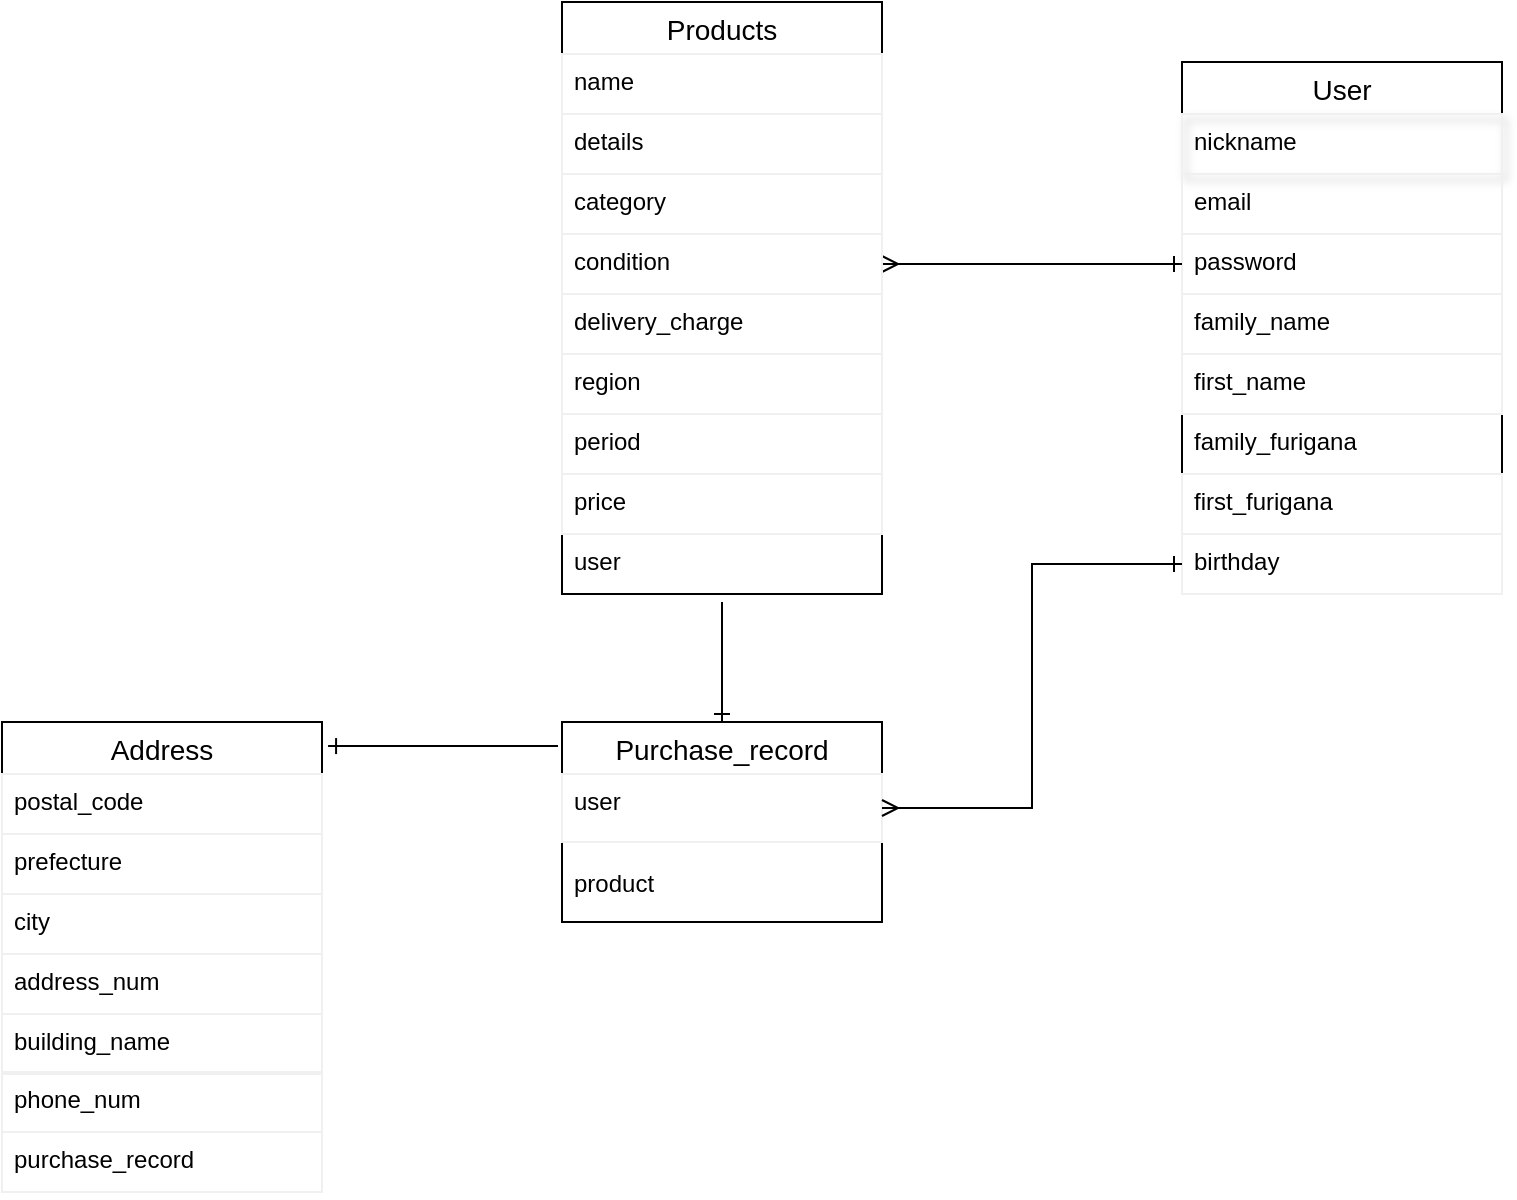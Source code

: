 <mxfile version="13.6.5">
    <diagram id="EqPggaqbEzPDpwERrMnv" name="ページ1">
        <mxGraphModel dx="1567" dy="635" grid="1" gridSize="10" guides="1" tooltips="1" connect="1" arrows="1" fold="1" page="1" pageScale="1" pageWidth="827" pageHeight="1169" math="0" shadow="0">
            <root>
                <mxCell id="0"/>
                <mxCell id="1" parent="0"/>
                <mxCell id="44" value="city" style="text;fillColor=none;spacingLeft=4;spacingRight=4;overflow=hidden;rotatable=0;points=[[0,0.5],[1,0.5]];portConstraint=eastwest;fontSize=12;strokeColor=#f0f0f0;" parent="1" vertex="1">
                    <mxGeometry x="-200" y="496" width="160" height="30" as="geometry"/>
                </mxCell>
                <mxCell id="45" value="address_num" style="text;fillColor=none;spacingLeft=4;spacingRight=4;overflow=hidden;rotatable=0;points=[[0,0.5],[1,0.5]];portConstraint=eastwest;fontSize=12;strokeColor=#f0f0f0;" parent="1" vertex="1">
                    <mxGeometry x="-200" y="526" width="160" height="30" as="geometry"/>
                </mxCell>
                <mxCell id="46" value="phone_num" style="text;fillColor=none;spacingLeft=4;spacingRight=4;overflow=hidden;rotatable=0;points=[[0,0.5],[1,0.5]];portConstraint=eastwest;fontSize=12;strokeColor=#f0f0f0;" parent="1" vertex="1">
                    <mxGeometry x="-200" y="585" width="160" height="30" as="geometry"/>
                </mxCell>
                <mxCell id="66" value="purchase_record" style="text;fillColor=none;spacingLeft=4;spacingRight=4;overflow=hidden;rotatable=0;points=[[0,0.5],[1,0.5]];portConstraint=eastwest;fontSize=12;strokeColor=#f0f0f0;" vertex="1" parent="1">
                    <mxGeometry x="-200" y="615" width="160" height="30" as="geometry"/>
                </mxCell>
                <mxCell id="19" value="User" style="swimlane;fontStyle=0;childLayout=stackLayout;horizontal=1;startSize=26;horizontalStack=0;resizeParent=1;resizeParentMax=0;resizeLast=0;collapsible=1;marginBottom=0;align=center;fontSize=14;" parent="1" vertex="1">
                    <mxGeometry x="390" y="80" width="160" height="266" as="geometry">
                        <mxRectangle x="200" y="100" width="60" height="26" as="alternateBounds"/>
                    </mxGeometry>
                </mxCell>
                <mxCell id="21" value="nickname" style="text;fillColor=none;spacingLeft=4;spacingRight=4;overflow=hidden;rotatable=0;points=[[0,0.5],[1,0.5]];portConstraint=eastwest;fontSize=12;shadow=1;labelBorderColor=none;strokeColor=#f0f0f0;" parent="19" vertex="1">
                    <mxGeometry y="26" width="160" height="30" as="geometry"/>
                </mxCell>
                <mxCell id="24" value="email" style="text;fillColor=none;spacingLeft=4;spacingRight=4;overflow=hidden;rotatable=0;points=[[0,0.5],[1,0.5]];portConstraint=eastwest;fontSize=12;strokeColor=#f0f0f0;" parent="19" vertex="1">
                    <mxGeometry y="56" width="160" height="30" as="geometry"/>
                </mxCell>
                <mxCell id="25" value="password" style="text;fillColor=none;spacingLeft=4;spacingRight=4;overflow=hidden;rotatable=0;points=[[0,0.5],[1,0.5]];portConstraint=eastwest;fontSize=12;strokeColor=#f0f0f0;" parent="19" vertex="1">
                    <mxGeometry y="86" width="160" height="30" as="geometry"/>
                </mxCell>
                <mxCell id="85" value="family_name" style="text;fillColor=none;spacingLeft=4;spacingRight=4;overflow=hidden;rotatable=0;points=[[0,0.5],[1,0.5]];portConstraint=eastwest;fontSize=12;strokeColor=#f0f0f0;" vertex="1" parent="19">
                    <mxGeometry y="116" width="160" height="30" as="geometry"/>
                </mxCell>
                <mxCell id="22" value="first_name" style="text;fillColor=none;spacingLeft=4;spacingRight=4;overflow=hidden;rotatable=0;points=[[0,0.5],[1,0.5]];portConstraint=eastwest;fontSize=12;strokeColor=#f0f0f0;" parent="19" vertex="1">
                    <mxGeometry y="146" width="160" height="30" as="geometry"/>
                </mxCell>
                <mxCell id="86" value="family_furigana" style="text;strokeColor=none;fillColor=none;spacingLeft=4;spacingRight=4;overflow=hidden;rotatable=0;points=[[0,0.5],[1,0.5]];portConstraint=eastwest;fontSize=12;" vertex="1" parent="19">
                    <mxGeometry y="176" width="160" height="30" as="geometry"/>
                </mxCell>
                <mxCell id="88" value="first_furigana" style="text;fillColor=none;spacingLeft=4;spacingRight=4;overflow=hidden;rotatable=0;points=[[0,0.5],[1,0.5]];portConstraint=eastwest;fontSize=12;strokeColor=#f0f0f0;" vertex="1" parent="19">
                    <mxGeometry y="206" width="160" height="30" as="geometry"/>
                </mxCell>
                <mxCell id="89" value="birthday" style="text;fillColor=none;spacingLeft=4;spacingRight=4;overflow=hidden;rotatable=0;points=[[0,0.5],[1,0.5]];portConstraint=eastwest;fontSize=12;strokeColor=#f0f0f0;" vertex="1" parent="19">
                    <mxGeometry y="236" width="160" height="30" as="geometry"/>
                </mxCell>
                <mxCell id="95" style="edgeStyle=elbowEdgeStyle;rounded=0;orthogonalLoop=1;jettySize=auto;elbow=vertical;html=1;exitX=0.5;exitY=0;exitDx=0;exitDy=0;startArrow=ERone;startFill=0;endArrow=none;endFill=0;" edge="1" parent="1" source="37">
                    <mxGeometry relative="1" as="geometry">
                        <mxPoint x="160" y="350" as="targetPoint"/>
                    </mxGeometry>
                </mxCell>
                <mxCell id="37" value="Purchase_record" style="swimlane;fontStyle=0;childLayout=stackLayout;horizontal=1;startSize=26;horizontalStack=0;resizeParent=1;resizeParentMax=0;resizeLast=0;collapsible=1;marginBottom=0;align=center;fontSize=14;" parent="1" vertex="1">
                    <mxGeometry x="80" y="410" width="160" height="100" as="geometry"/>
                </mxCell>
                <mxCell id="52" value="user" style="text;fillColor=none;spacingLeft=4;spacingRight=4;overflow=hidden;rotatable=0;points=[[0,0.5],[1,0.5]];portConstraint=eastwest;fontSize=12;strokeColor=#f0f0f0;" parent="37" vertex="1">
                    <mxGeometry y="26" width="160" height="34" as="geometry"/>
                </mxCell>
                <mxCell id="90" value="product" style="text;strokeColor=none;fillColor=none;spacingLeft=4;spacingRight=4;overflow=hidden;rotatable=0;points=[[0,0.5],[1,0.5]];portConstraint=eastwest;fontSize=12;align=left;verticalAlign=middle;" vertex="1" parent="37">
                    <mxGeometry y="60" width="160" height="40" as="geometry"/>
                </mxCell>
                <mxCell id="92" style="edgeStyle=elbowEdgeStyle;rounded=0;orthogonalLoop=1;jettySize=auto;elbow=vertical;html=1;exitX=0;exitY=0.5;exitDx=0;exitDy=0;entryX=1;entryY=0.5;entryDx=0;entryDy=0;startArrow=ERone;startFill=0;endArrow=ERmany;endFill=0;" edge="1" parent="1" source="25" target="33">
                    <mxGeometry relative="1" as="geometry">
                        <Array as="points">
                            <mxPoint x="290" y="181"/>
                            <mxPoint x="350" y="151"/>
                        </Array>
                    </mxGeometry>
                </mxCell>
                <mxCell id="98" style="edgeStyle=elbowEdgeStyle;rounded=0;orthogonalLoop=1;jettySize=auto;html=1;exitX=1;exitY=0.5;exitDx=0;exitDy=0;startArrow=ERmany;startFill=0;endArrow=ERone;endFill=0;" edge="1" parent="1" source="52" target="89">
                    <mxGeometry relative="1" as="geometry"/>
                </mxCell>
                <mxCell id="99" value="building_name" style="text;fillColor=none;spacingLeft=4;spacingRight=4;overflow=hidden;rotatable=0;points=[[0,0.5],[1,0.5]];portConstraint=eastwest;fontSize=12;strokeColor=#f0f0f0;" vertex="1" parent="1">
                    <mxGeometry x="-200" y="556" width="160" height="30" as="geometry"/>
                </mxCell>
                <mxCell id="100" style="edgeStyle=elbowEdgeStyle;rounded=0;orthogonalLoop=1;jettySize=auto;html=1;entryX=1.019;entryY=0.14;entryDx=0;entryDy=0;entryPerimeter=0;startArrow=none;startFill=0;endArrow=ERone;endFill=0;" edge="1" parent="1" target="62">
                    <mxGeometry relative="1" as="geometry">
                        <mxPoint x="78" y="422" as="sourcePoint"/>
                        <Array as="points">
                            <mxPoint x="60" y="430"/>
                        </Array>
                    </mxGeometry>
                </mxCell>
                <mxCell id="62" value="Address" style="swimlane;fontStyle=0;childLayout=stackLayout;horizontal=1;startSize=26;horizontalStack=0;resizeParent=1;resizeParentMax=0;resizeLast=0;collapsible=1;marginBottom=0;align=center;fontSize=14;" vertex="1" parent="1">
                    <mxGeometry x="-200" y="410" width="160" height="86" as="geometry"/>
                </mxCell>
                <mxCell id="42" value="postal_code" style="text;fillColor=none;spacingLeft=4;spacingRight=4;overflow=hidden;rotatable=0;points=[[0,0.5],[1,0.5]];portConstraint=eastwest;fontSize=12;strokeColor=#f0f0f0;" parent="62" vertex="1">
                    <mxGeometry y="26" width="160" height="30" as="geometry"/>
                </mxCell>
                <mxCell id="43" value="prefecture" style="text;fillColor=none;spacingLeft=4;spacingRight=4;overflow=hidden;rotatable=0;points=[[0,0.5],[1,0.5]];portConstraint=eastwest;fontSize=12;strokeColor=#f0f0f0;" parent="62" vertex="1">
                    <mxGeometry y="56" width="160" height="30" as="geometry"/>
                </mxCell>
                <mxCell id="26" value="Products" style="swimlane;fontStyle=0;childLayout=stackLayout;horizontal=1;startSize=26;horizontalStack=0;resizeParent=1;resizeParentMax=0;resizeLast=0;collapsible=1;marginBottom=0;align=center;fontSize=14;" parent="1" vertex="1">
                    <mxGeometry x="80" y="50" width="160" height="296" as="geometry"/>
                </mxCell>
                <mxCell id="29" value="name" style="text;fillColor=none;spacingLeft=4;spacingRight=4;overflow=hidden;rotatable=0;points=[[0,0.5],[1,0.5]];portConstraint=eastwest;fontSize=12;strokeColor=#f0f0f0;" parent="26" vertex="1">
                    <mxGeometry y="26" width="160" height="30" as="geometry"/>
                </mxCell>
                <mxCell id="31" value="details" style="text;fillColor=none;spacingLeft=4;spacingRight=4;overflow=hidden;rotatable=0;points=[[0,0.5],[1,0.5]];portConstraint=eastwest;fontSize=12;strokeColor=#f0f0f0;" parent="26" vertex="1">
                    <mxGeometry y="56" width="160" height="30" as="geometry"/>
                </mxCell>
                <mxCell id="32" value="category" style="text;fillColor=none;spacingLeft=4;spacingRight=4;overflow=hidden;rotatable=0;points=[[0,0.5],[1,0.5]];portConstraint=eastwest;fontSize=12;strokeColor=#f0f0f0;" parent="26" vertex="1">
                    <mxGeometry y="86" width="160" height="30" as="geometry"/>
                </mxCell>
                <mxCell id="33" value="condition" style="text;fillColor=none;spacingLeft=4;spacingRight=4;overflow=hidden;rotatable=0;points=[[0,0.5],[1,0.5]];portConstraint=eastwest;fontSize=12;strokeColor=#f0f0f0;" parent="26" vertex="1">
                    <mxGeometry y="116" width="160" height="30" as="geometry"/>
                </mxCell>
                <mxCell id="34" value="delivery_charge" style="text;fillColor=none;spacingLeft=4;spacingRight=4;overflow=hidden;rotatable=0;points=[[0,0.5],[1,0.5]];portConstraint=eastwest;fontSize=12;strokeColor=#f0f0f0;" parent="26" vertex="1">
                    <mxGeometry y="146" width="160" height="30" as="geometry"/>
                </mxCell>
                <mxCell id="35" value="region" style="text;fillColor=none;spacingLeft=4;spacingRight=4;overflow=hidden;rotatable=0;points=[[0,0.5],[1,0.5]];portConstraint=eastwest;fontSize=12;strokeColor=#f0f0f0;" parent="26" vertex="1">
                    <mxGeometry y="176" width="160" height="30" as="geometry"/>
                </mxCell>
                <mxCell id="36" value="period" style="text;fillColor=none;spacingLeft=4;spacingRight=4;overflow=hidden;rotatable=0;points=[[0,0.5],[1,0.5]];portConstraint=eastwest;fontSize=12;strokeColor=#f0f0f0;" parent="26" vertex="1">
                    <mxGeometry y="206" width="160" height="30" as="geometry"/>
                </mxCell>
                <mxCell id="53" value="price" style="text;fillColor=none;spacingLeft=4;spacingRight=4;overflow=hidden;rotatable=0;points=[[0,0.5],[1,0.5]];portConstraint=eastwest;fontSize=12;strokeColor=#f0f0f0;" parent="26" vertex="1">
                    <mxGeometry y="236" width="160" height="30" as="geometry"/>
                </mxCell>
                <mxCell id="110" value="user" style="text;strokeColor=none;fillColor=none;spacingLeft=4;spacingRight=4;overflow=hidden;rotatable=0;points=[[0,0.5],[1,0.5]];portConstraint=eastwest;fontSize=12;" vertex="1" parent="26">
                    <mxGeometry y="266" width="160" height="30" as="geometry"/>
                </mxCell>
            </root>
        </mxGraphModel>
    </diagram>
</mxfile>